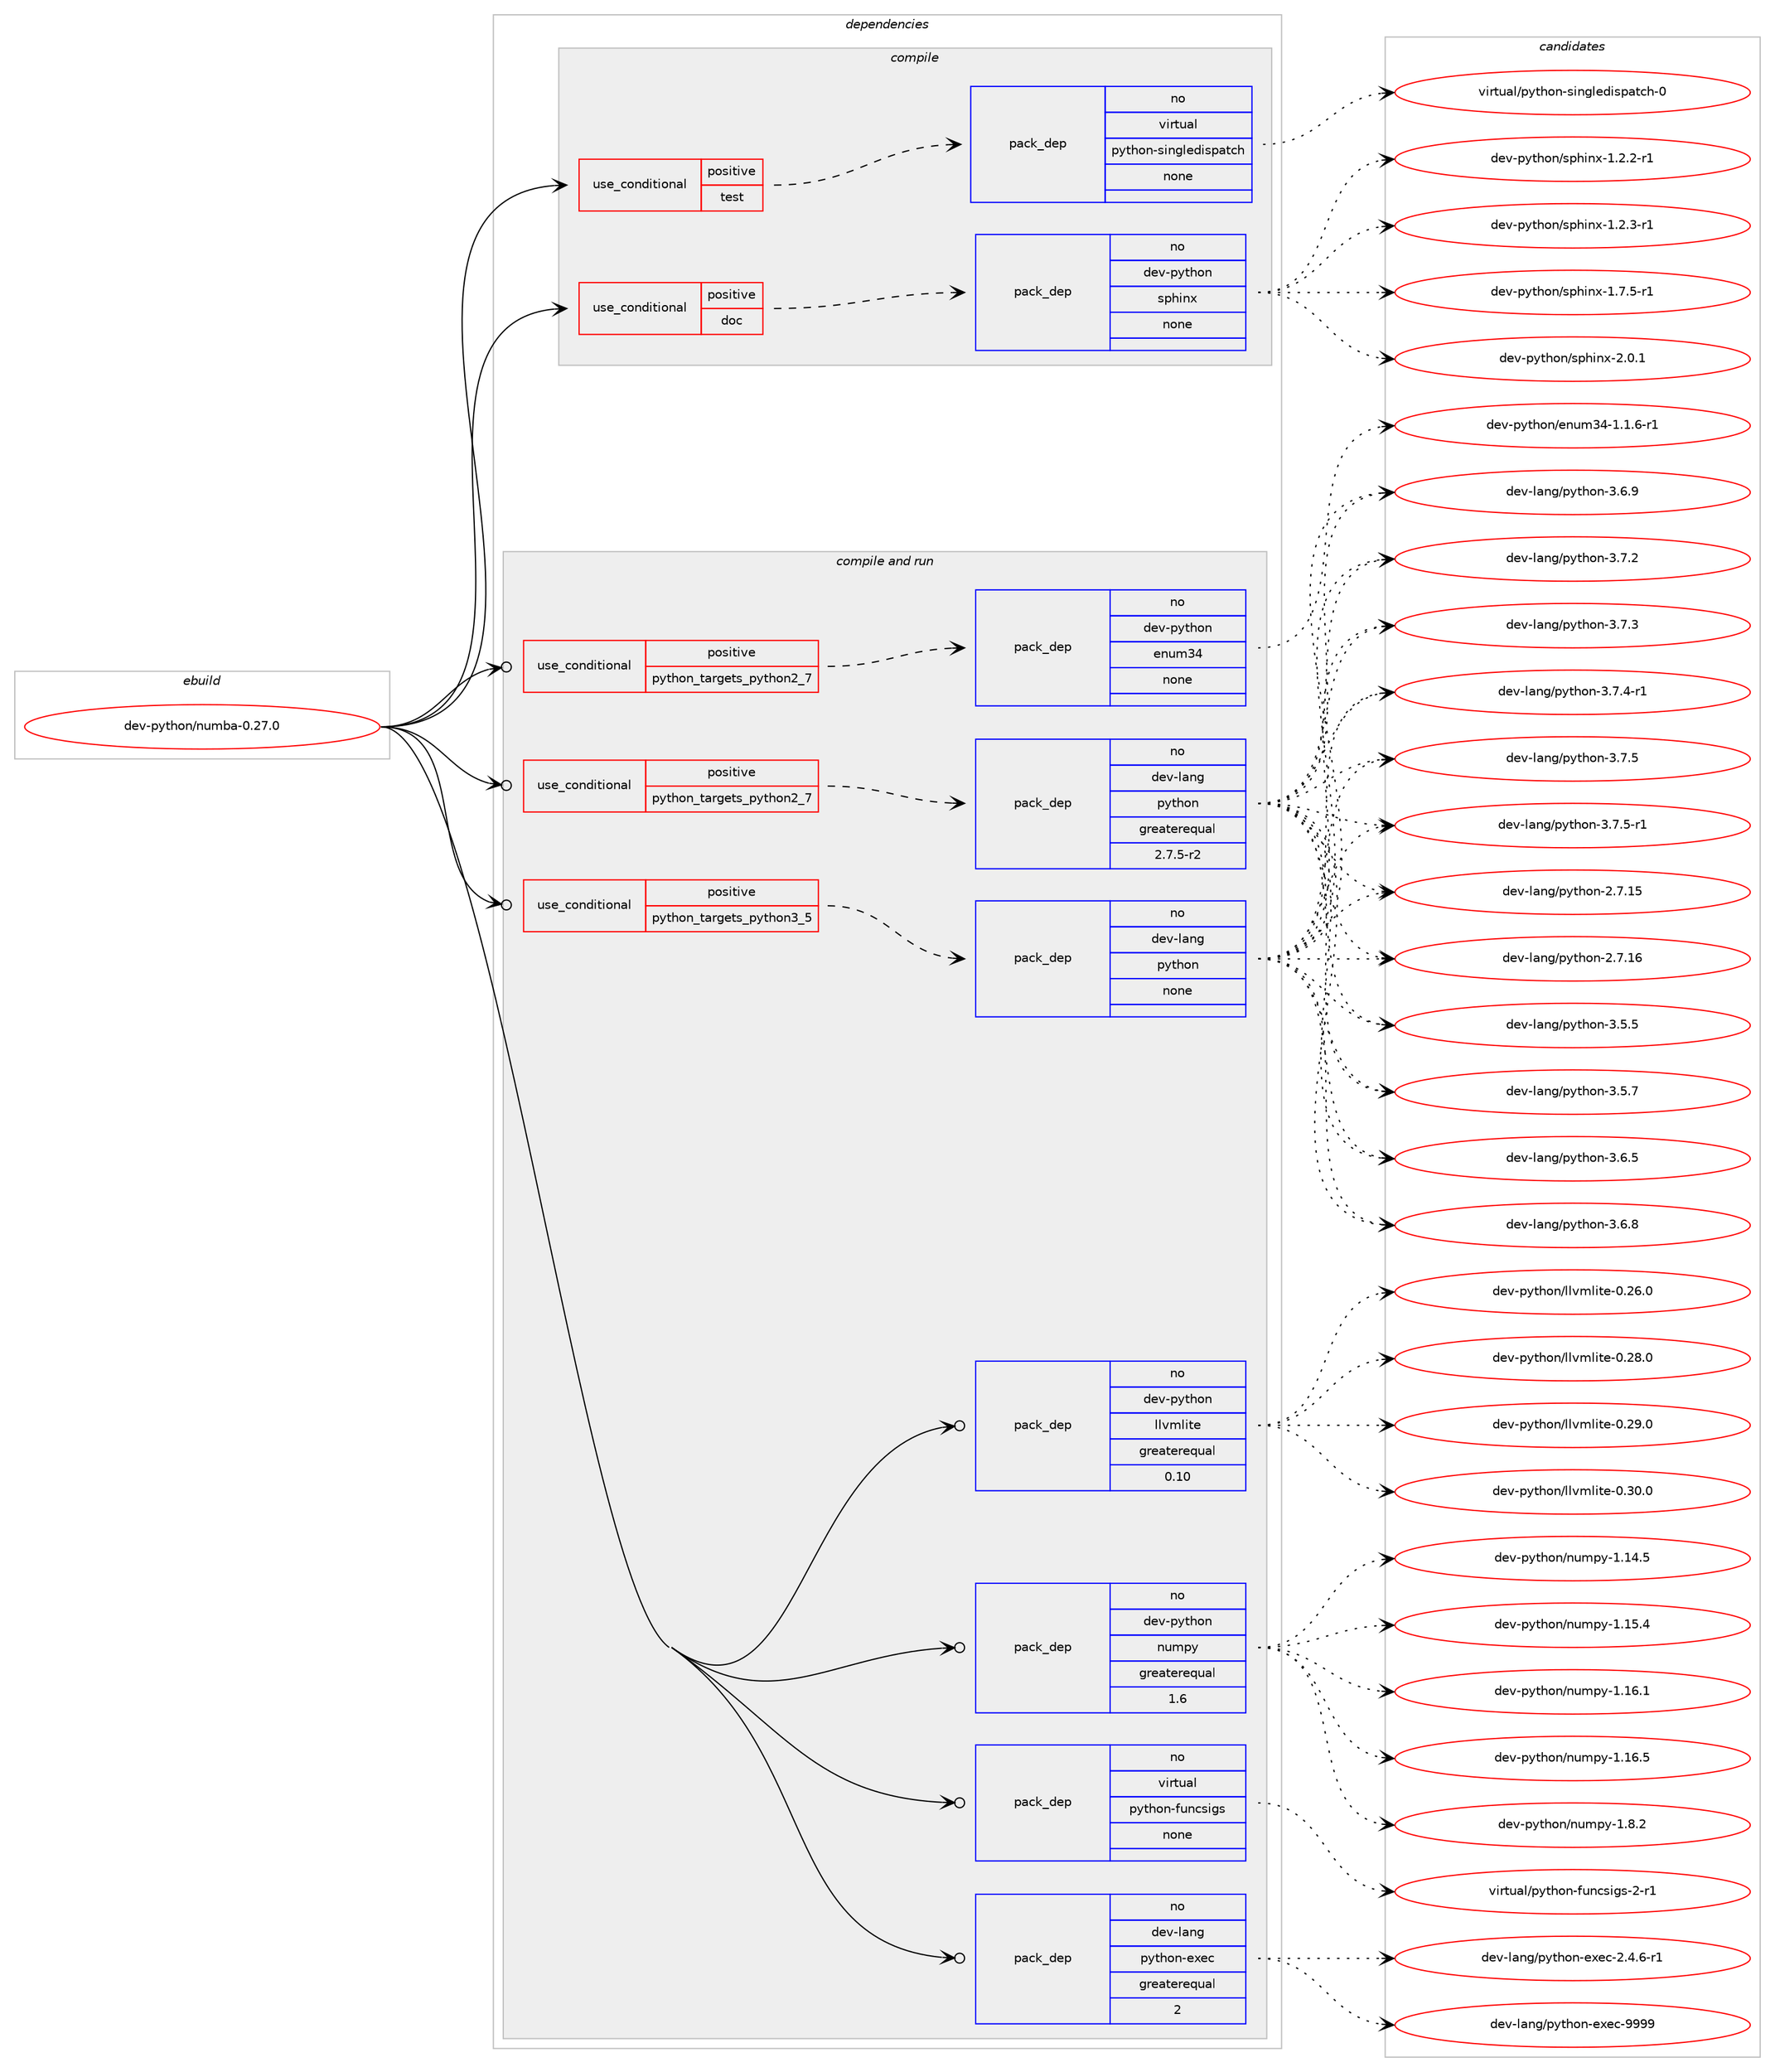 digraph prolog {

# *************
# Graph options
# *************

newrank=true;
concentrate=true;
compound=true;
graph [rankdir=LR,fontname=Helvetica,fontsize=10,ranksep=1.5];#, ranksep=2.5, nodesep=0.2];
edge  [arrowhead=vee];
node  [fontname=Helvetica,fontsize=10];

# **********
# The ebuild
# **********

subgraph cluster_leftcol {
color=gray;
rank=same;
label=<<i>ebuild</i>>;
id [label="dev-python/numba-0.27.0", color=red, width=4, href="../dev-python/numba-0.27.0.svg"];
}

# ****************
# The dependencies
# ****************

subgraph cluster_midcol {
color=gray;
label=<<i>dependencies</i>>;
subgraph cluster_compile {
fillcolor="#eeeeee";
style=filled;
label=<<i>compile</i>>;
subgraph cond143372 {
dependency617340 [label=<<TABLE BORDER="0" CELLBORDER="1" CELLSPACING="0" CELLPADDING="4"><TR><TD ROWSPAN="3" CELLPADDING="10">use_conditional</TD></TR><TR><TD>positive</TD></TR><TR><TD>doc</TD></TR></TABLE>>, shape=none, color=red];
subgraph pack462160 {
dependency617341 [label=<<TABLE BORDER="0" CELLBORDER="1" CELLSPACING="0" CELLPADDING="4" WIDTH="220"><TR><TD ROWSPAN="6" CELLPADDING="30">pack_dep</TD></TR><TR><TD WIDTH="110">no</TD></TR><TR><TD>dev-python</TD></TR><TR><TD>sphinx</TD></TR><TR><TD>none</TD></TR><TR><TD></TD></TR></TABLE>>, shape=none, color=blue];
}
dependency617340:e -> dependency617341:w [weight=20,style="dashed",arrowhead="vee"];
}
id:e -> dependency617340:w [weight=20,style="solid",arrowhead="vee"];
subgraph cond143373 {
dependency617342 [label=<<TABLE BORDER="0" CELLBORDER="1" CELLSPACING="0" CELLPADDING="4"><TR><TD ROWSPAN="3" CELLPADDING="10">use_conditional</TD></TR><TR><TD>positive</TD></TR><TR><TD>test</TD></TR></TABLE>>, shape=none, color=red];
subgraph pack462161 {
dependency617343 [label=<<TABLE BORDER="0" CELLBORDER="1" CELLSPACING="0" CELLPADDING="4" WIDTH="220"><TR><TD ROWSPAN="6" CELLPADDING="30">pack_dep</TD></TR><TR><TD WIDTH="110">no</TD></TR><TR><TD>virtual</TD></TR><TR><TD>python-singledispatch</TD></TR><TR><TD>none</TD></TR><TR><TD></TD></TR></TABLE>>, shape=none, color=blue];
}
dependency617342:e -> dependency617343:w [weight=20,style="dashed",arrowhead="vee"];
}
id:e -> dependency617342:w [weight=20,style="solid",arrowhead="vee"];
}
subgraph cluster_compileandrun {
fillcolor="#eeeeee";
style=filled;
label=<<i>compile and run</i>>;
subgraph cond143374 {
dependency617344 [label=<<TABLE BORDER="0" CELLBORDER="1" CELLSPACING="0" CELLPADDING="4"><TR><TD ROWSPAN="3" CELLPADDING="10">use_conditional</TD></TR><TR><TD>positive</TD></TR><TR><TD>python_targets_python2_7</TD></TR></TABLE>>, shape=none, color=red];
subgraph pack462162 {
dependency617345 [label=<<TABLE BORDER="0" CELLBORDER="1" CELLSPACING="0" CELLPADDING="4" WIDTH="220"><TR><TD ROWSPAN="6" CELLPADDING="30">pack_dep</TD></TR><TR><TD WIDTH="110">no</TD></TR><TR><TD>dev-lang</TD></TR><TR><TD>python</TD></TR><TR><TD>greaterequal</TD></TR><TR><TD>2.7.5-r2</TD></TR></TABLE>>, shape=none, color=blue];
}
dependency617344:e -> dependency617345:w [weight=20,style="dashed",arrowhead="vee"];
}
id:e -> dependency617344:w [weight=20,style="solid",arrowhead="odotvee"];
subgraph cond143375 {
dependency617346 [label=<<TABLE BORDER="0" CELLBORDER="1" CELLSPACING="0" CELLPADDING="4"><TR><TD ROWSPAN="3" CELLPADDING="10">use_conditional</TD></TR><TR><TD>positive</TD></TR><TR><TD>python_targets_python2_7</TD></TR></TABLE>>, shape=none, color=red];
subgraph pack462163 {
dependency617347 [label=<<TABLE BORDER="0" CELLBORDER="1" CELLSPACING="0" CELLPADDING="4" WIDTH="220"><TR><TD ROWSPAN="6" CELLPADDING="30">pack_dep</TD></TR><TR><TD WIDTH="110">no</TD></TR><TR><TD>dev-python</TD></TR><TR><TD>enum34</TD></TR><TR><TD>none</TD></TR><TR><TD></TD></TR></TABLE>>, shape=none, color=blue];
}
dependency617346:e -> dependency617347:w [weight=20,style="dashed",arrowhead="vee"];
}
id:e -> dependency617346:w [weight=20,style="solid",arrowhead="odotvee"];
subgraph cond143376 {
dependency617348 [label=<<TABLE BORDER="0" CELLBORDER="1" CELLSPACING="0" CELLPADDING="4"><TR><TD ROWSPAN="3" CELLPADDING="10">use_conditional</TD></TR><TR><TD>positive</TD></TR><TR><TD>python_targets_python3_5</TD></TR></TABLE>>, shape=none, color=red];
subgraph pack462164 {
dependency617349 [label=<<TABLE BORDER="0" CELLBORDER="1" CELLSPACING="0" CELLPADDING="4" WIDTH="220"><TR><TD ROWSPAN="6" CELLPADDING="30">pack_dep</TD></TR><TR><TD WIDTH="110">no</TD></TR><TR><TD>dev-lang</TD></TR><TR><TD>python</TD></TR><TR><TD>none</TD></TR><TR><TD></TD></TR></TABLE>>, shape=none, color=blue];
}
dependency617348:e -> dependency617349:w [weight=20,style="dashed",arrowhead="vee"];
}
id:e -> dependency617348:w [weight=20,style="solid",arrowhead="odotvee"];
subgraph pack462165 {
dependency617350 [label=<<TABLE BORDER="0" CELLBORDER="1" CELLSPACING="0" CELLPADDING="4" WIDTH="220"><TR><TD ROWSPAN="6" CELLPADDING="30">pack_dep</TD></TR><TR><TD WIDTH="110">no</TD></TR><TR><TD>dev-lang</TD></TR><TR><TD>python-exec</TD></TR><TR><TD>greaterequal</TD></TR><TR><TD>2</TD></TR></TABLE>>, shape=none, color=blue];
}
id:e -> dependency617350:w [weight=20,style="solid",arrowhead="odotvee"];
subgraph pack462166 {
dependency617351 [label=<<TABLE BORDER="0" CELLBORDER="1" CELLSPACING="0" CELLPADDING="4" WIDTH="220"><TR><TD ROWSPAN="6" CELLPADDING="30">pack_dep</TD></TR><TR><TD WIDTH="110">no</TD></TR><TR><TD>dev-python</TD></TR><TR><TD>llvmlite</TD></TR><TR><TD>greaterequal</TD></TR><TR><TD>0.10</TD></TR></TABLE>>, shape=none, color=blue];
}
id:e -> dependency617351:w [weight=20,style="solid",arrowhead="odotvee"];
subgraph pack462167 {
dependency617352 [label=<<TABLE BORDER="0" CELLBORDER="1" CELLSPACING="0" CELLPADDING="4" WIDTH="220"><TR><TD ROWSPAN="6" CELLPADDING="30">pack_dep</TD></TR><TR><TD WIDTH="110">no</TD></TR><TR><TD>dev-python</TD></TR><TR><TD>numpy</TD></TR><TR><TD>greaterequal</TD></TR><TR><TD>1.6</TD></TR></TABLE>>, shape=none, color=blue];
}
id:e -> dependency617352:w [weight=20,style="solid",arrowhead="odotvee"];
subgraph pack462168 {
dependency617353 [label=<<TABLE BORDER="0" CELLBORDER="1" CELLSPACING="0" CELLPADDING="4" WIDTH="220"><TR><TD ROWSPAN="6" CELLPADDING="30">pack_dep</TD></TR><TR><TD WIDTH="110">no</TD></TR><TR><TD>virtual</TD></TR><TR><TD>python-funcsigs</TD></TR><TR><TD>none</TD></TR><TR><TD></TD></TR></TABLE>>, shape=none, color=blue];
}
id:e -> dependency617353:w [weight=20,style="solid",arrowhead="odotvee"];
}
subgraph cluster_run {
fillcolor="#eeeeee";
style=filled;
label=<<i>run</i>>;
}
}

# **************
# The candidates
# **************

subgraph cluster_choices {
rank=same;
color=gray;
label=<<i>candidates</i>>;

subgraph choice462160 {
color=black;
nodesep=1;
choice10010111845112121116104111110471151121041051101204549465046504511449 [label="dev-python/sphinx-1.2.2-r1", color=red, width=4,href="../dev-python/sphinx-1.2.2-r1.svg"];
choice10010111845112121116104111110471151121041051101204549465046514511449 [label="dev-python/sphinx-1.2.3-r1", color=red, width=4,href="../dev-python/sphinx-1.2.3-r1.svg"];
choice10010111845112121116104111110471151121041051101204549465546534511449 [label="dev-python/sphinx-1.7.5-r1", color=red, width=4,href="../dev-python/sphinx-1.7.5-r1.svg"];
choice1001011184511212111610411111047115112104105110120455046484649 [label="dev-python/sphinx-2.0.1", color=red, width=4,href="../dev-python/sphinx-2.0.1.svg"];
dependency617341:e -> choice10010111845112121116104111110471151121041051101204549465046504511449:w [style=dotted,weight="100"];
dependency617341:e -> choice10010111845112121116104111110471151121041051101204549465046514511449:w [style=dotted,weight="100"];
dependency617341:e -> choice10010111845112121116104111110471151121041051101204549465546534511449:w [style=dotted,weight="100"];
dependency617341:e -> choice1001011184511212111610411111047115112104105110120455046484649:w [style=dotted,weight="100"];
}
subgraph choice462161 {
color=black;
nodesep=1;
choice11810511411611797108471121211161041111104511510511010310810110010511511297116991044548 [label="virtual/python-singledispatch-0", color=red, width=4,href="../virtual/python-singledispatch-0.svg"];
dependency617343:e -> choice11810511411611797108471121211161041111104511510511010310810110010511511297116991044548:w [style=dotted,weight="100"];
}
subgraph choice462162 {
color=black;
nodesep=1;
choice10010111845108971101034711212111610411111045504655464953 [label="dev-lang/python-2.7.15", color=red, width=4,href="../dev-lang/python-2.7.15.svg"];
choice10010111845108971101034711212111610411111045504655464954 [label="dev-lang/python-2.7.16", color=red, width=4,href="../dev-lang/python-2.7.16.svg"];
choice100101118451089711010347112121116104111110455146534653 [label="dev-lang/python-3.5.5", color=red, width=4,href="../dev-lang/python-3.5.5.svg"];
choice100101118451089711010347112121116104111110455146534655 [label="dev-lang/python-3.5.7", color=red, width=4,href="../dev-lang/python-3.5.7.svg"];
choice100101118451089711010347112121116104111110455146544653 [label="dev-lang/python-3.6.5", color=red, width=4,href="../dev-lang/python-3.6.5.svg"];
choice100101118451089711010347112121116104111110455146544656 [label="dev-lang/python-3.6.8", color=red, width=4,href="../dev-lang/python-3.6.8.svg"];
choice100101118451089711010347112121116104111110455146544657 [label="dev-lang/python-3.6.9", color=red, width=4,href="../dev-lang/python-3.6.9.svg"];
choice100101118451089711010347112121116104111110455146554650 [label="dev-lang/python-3.7.2", color=red, width=4,href="../dev-lang/python-3.7.2.svg"];
choice100101118451089711010347112121116104111110455146554651 [label="dev-lang/python-3.7.3", color=red, width=4,href="../dev-lang/python-3.7.3.svg"];
choice1001011184510897110103471121211161041111104551465546524511449 [label="dev-lang/python-3.7.4-r1", color=red, width=4,href="../dev-lang/python-3.7.4-r1.svg"];
choice100101118451089711010347112121116104111110455146554653 [label="dev-lang/python-3.7.5", color=red, width=4,href="../dev-lang/python-3.7.5.svg"];
choice1001011184510897110103471121211161041111104551465546534511449 [label="dev-lang/python-3.7.5-r1", color=red, width=4,href="../dev-lang/python-3.7.5-r1.svg"];
dependency617345:e -> choice10010111845108971101034711212111610411111045504655464953:w [style=dotted,weight="100"];
dependency617345:e -> choice10010111845108971101034711212111610411111045504655464954:w [style=dotted,weight="100"];
dependency617345:e -> choice100101118451089711010347112121116104111110455146534653:w [style=dotted,weight="100"];
dependency617345:e -> choice100101118451089711010347112121116104111110455146534655:w [style=dotted,weight="100"];
dependency617345:e -> choice100101118451089711010347112121116104111110455146544653:w [style=dotted,weight="100"];
dependency617345:e -> choice100101118451089711010347112121116104111110455146544656:w [style=dotted,weight="100"];
dependency617345:e -> choice100101118451089711010347112121116104111110455146544657:w [style=dotted,weight="100"];
dependency617345:e -> choice100101118451089711010347112121116104111110455146554650:w [style=dotted,weight="100"];
dependency617345:e -> choice100101118451089711010347112121116104111110455146554651:w [style=dotted,weight="100"];
dependency617345:e -> choice1001011184510897110103471121211161041111104551465546524511449:w [style=dotted,weight="100"];
dependency617345:e -> choice100101118451089711010347112121116104111110455146554653:w [style=dotted,weight="100"];
dependency617345:e -> choice1001011184510897110103471121211161041111104551465546534511449:w [style=dotted,weight="100"];
}
subgraph choice462163 {
color=black;
nodesep=1;
choice100101118451121211161041111104710111011710951524549464946544511449 [label="dev-python/enum34-1.1.6-r1", color=red, width=4,href="../dev-python/enum34-1.1.6-r1.svg"];
dependency617347:e -> choice100101118451121211161041111104710111011710951524549464946544511449:w [style=dotted,weight="100"];
}
subgraph choice462164 {
color=black;
nodesep=1;
choice10010111845108971101034711212111610411111045504655464953 [label="dev-lang/python-2.7.15", color=red, width=4,href="../dev-lang/python-2.7.15.svg"];
choice10010111845108971101034711212111610411111045504655464954 [label="dev-lang/python-2.7.16", color=red, width=4,href="../dev-lang/python-2.7.16.svg"];
choice100101118451089711010347112121116104111110455146534653 [label="dev-lang/python-3.5.5", color=red, width=4,href="../dev-lang/python-3.5.5.svg"];
choice100101118451089711010347112121116104111110455146534655 [label="dev-lang/python-3.5.7", color=red, width=4,href="../dev-lang/python-3.5.7.svg"];
choice100101118451089711010347112121116104111110455146544653 [label="dev-lang/python-3.6.5", color=red, width=4,href="../dev-lang/python-3.6.5.svg"];
choice100101118451089711010347112121116104111110455146544656 [label="dev-lang/python-3.6.8", color=red, width=4,href="../dev-lang/python-3.6.8.svg"];
choice100101118451089711010347112121116104111110455146544657 [label="dev-lang/python-3.6.9", color=red, width=4,href="../dev-lang/python-3.6.9.svg"];
choice100101118451089711010347112121116104111110455146554650 [label="dev-lang/python-3.7.2", color=red, width=4,href="../dev-lang/python-3.7.2.svg"];
choice100101118451089711010347112121116104111110455146554651 [label="dev-lang/python-3.7.3", color=red, width=4,href="../dev-lang/python-3.7.3.svg"];
choice1001011184510897110103471121211161041111104551465546524511449 [label="dev-lang/python-3.7.4-r1", color=red, width=4,href="../dev-lang/python-3.7.4-r1.svg"];
choice100101118451089711010347112121116104111110455146554653 [label="dev-lang/python-3.7.5", color=red, width=4,href="../dev-lang/python-3.7.5.svg"];
choice1001011184510897110103471121211161041111104551465546534511449 [label="dev-lang/python-3.7.5-r1", color=red, width=4,href="../dev-lang/python-3.7.5-r1.svg"];
dependency617349:e -> choice10010111845108971101034711212111610411111045504655464953:w [style=dotted,weight="100"];
dependency617349:e -> choice10010111845108971101034711212111610411111045504655464954:w [style=dotted,weight="100"];
dependency617349:e -> choice100101118451089711010347112121116104111110455146534653:w [style=dotted,weight="100"];
dependency617349:e -> choice100101118451089711010347112121116104111110455146534655:w [style=dotted,weight="100"];
dependency617349:e -> choice100101118451089711010347112121116104111110455146544653:w [style=dotted,weight="100"];
dependency617349:e -> choice100101118451089711010347112121116104111110455146544656:w [style=dotted,weight="100"];
dependency617349:e -> choice100101118451089711010347112121116104111110455146544657:w [style=dotted,weight="100"];
dependency617349:e -> choice100101118451089711010347112121116104111110455146554650:w [style=dotted,weight="100"];
dependency617349:e -> choice100101118451089711010347112121116104111110455146554651:w [style=dotted,weight="100"];
dependency617349:e -> choice1001011184510897110103471121211161041111104551465546524511449:w [style=dotted,weight="100"];
dependency617349:e -> choice100101118451089711010347112121116104111110455146554653:w [style=dotted,weight="100"];
dependency617349:e -> choice1001011184510897110103471121211161041111104551465546534511449:w [style=dotted,weight="100"];
}
subgraph choice462165 {
color=black;
nodesep=1;
choice10010111845108971101034711212111610411111045101120101994550465246544511449 [label="dev-lang/python-exec-2.4.6-r1", color=red, width=4,href="../dev-lang/python-exec-2.4.6-r1.svg"];
choice10010111845108971101034711212111610411111045101120101994557575757 [label="dev-lang/python-exec-9999", color=red, width=4,href="../dev-lang/python-exec-9999.svg"];
dependency617350:e -> choice10010111845108971101034711212111610411111045101120101994550465246544511449:w [style=dotted,weight="100"];
dependency617350:e -> choice10010111845108971101034711212111610411111045101120101994557575757:w [style=dotted,weight="100"];
}
subgraph choice462166 {
color=black;
nodesep=1;
choice100101118451121211161041111104710810811810910810511610145484650544648 [label="dev-python/llvmlite-0.26.0", color=red, width=4,href="../dev-python/llvmlite-0.26.0.svg"];
choice100101118451121211161041111104710810811810910810511610145484650564648 [label="dev-python/llvmlite-0.28.0", color=red, width=4,href="../dev-python/llvmlite-0.28.0.svg"];
choice100101118451121211161041111104710810811810910810511610145484650574648 [label="dev-python/llvmlite-0.29.0", color=red, width=4,href="../dev-python/llvmlite-0.29.0.svg"];
choice100101118451121211161041111104710810811810910810511610145484651484648 [label="dev-python/llvmlite-0.30.0", color=red, width=4,href="../dev-python/llvmlite-0.30.0.svg"];
dependency617351:e -> choice100101118451121211161041111104710810811810910810511610145484650544648:w [style=dotted,weight="100"];
dependency617351:e -> choice100101118451121211161041111104710810811810910810511610145484650564648:w [style=dotted,weight="100"];
dependency617351:e -> choice100101118451121211161041111104710810811810910810511610145484650574648:w [style=dotted,weight="100"];
dependency617351:e -> choice100101118451121211161041111104710810811810910810511610145484651484648:w [style=dotted,weight="100"];
}
subgraph choice462167 {
color=black;
nodesep=1;
choice100101118451121211161041111104711011710911212145494649524653 [label="dev-python/numpy-1.14.5", color=red, width=4,href="../dev-python/numpy-1.14.5.svg"];
choice100101118451121211161041111104711011710911212145494649534652 [label="dev-python/numpy-1.15.4", color=red, width=4,href="../dev-python/numpy-1.15.4.svg"];
choice100101118451121211161041111104711011710911212145494649544649 [label="dev-python/numpy-1.16.1", color=red, width=4,href="../dev-python/numpy-1.16.1.svg"];
choice100101118451121211161041111104711011710911212145494649544653 [label="dev-python/numpy-1.16.5", color=red, width=4,href="../dev-python/numpy-1.16.5.svg"];
choice1001011184511212111610411111047110117109112121454946564650 [label="dev-python/numpy-1.8.2", color=red, width=4,href="../dev-python/numpy-1.8.2.svg"];
dependency617352:e -> choice100101118451121211161041111104711011710911212145494649524653:w [style=dotted,weight="100"];
dependency617352:e -> choice100101118451121211161041111104711011710911212145494649534652:w [style=dotted,weight="100"];
dependency617352:e -> choice100101118451121211161041111104711011710911212145494649544649:w [style=dotted,weight="100"];
dependency617352:e -> choice100101118451121211161041111104711011710911212145494649544653:w [style=dotted,weight="100"];
dependency617352:e -> choice1001011184511212111610411111047110117109112121454946564650:w [style=dotted,weight="100"];
}
subgraph choice462168 {
color=black;
nodesep=1;
choice1181051141161179710847112121116104111110451021171109911510510311545504511449 [label="virtual/python-funcsigs-2-r1", color=red, width=4,href="../virtual/python-funcsigs-2-r1.svg"];
dependency617353:e -> choice1181051141161179710847112121116104111110451021171109911510510311545504511449:w [style=dotted,weight="100"];
}
}

}

